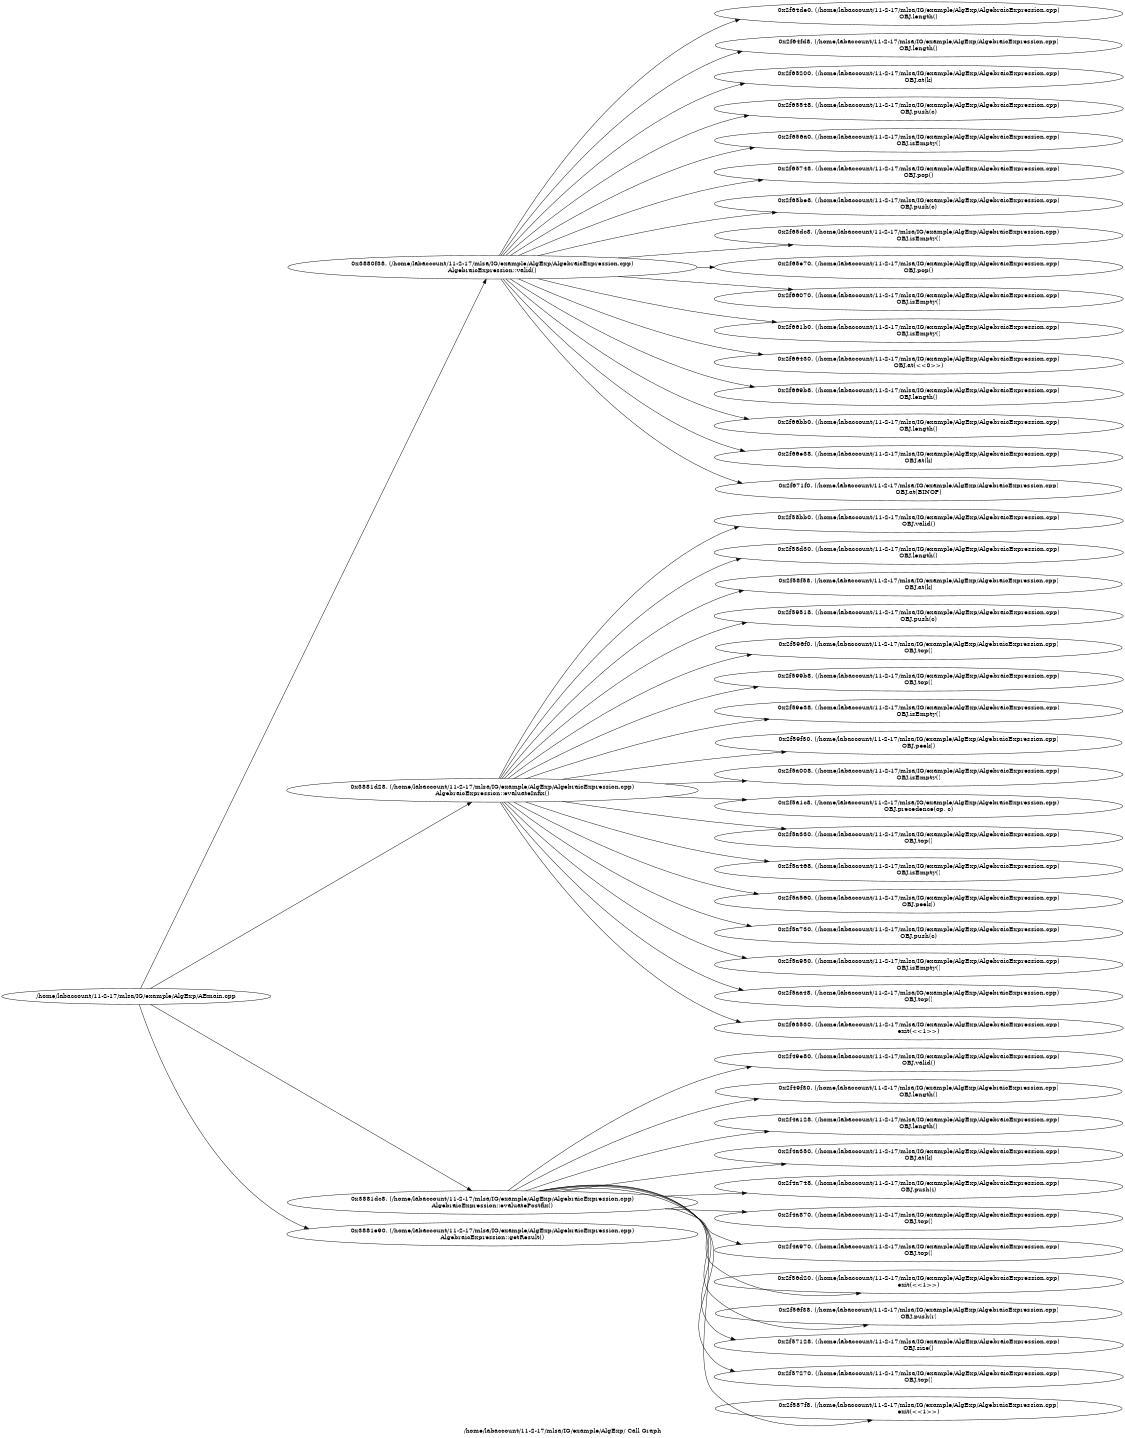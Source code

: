 digraph "/home/labaccount/11-2-17/mlsa/IG/example/AlgExp/ Call Graph" {
	graph [dpi=300
		rankdir=LR
		size="7.5, 10"
		label="/home/labaccount/11-2-17/mlsa/IG/example/AlgExp/ Call Graph"
	];

	Node0x851911190 [shape=oval, label="/home/labaccount/11-2-17/mlsa/IG/example/AlgExp/AEmain.cpp"];
	Node0x922307504 [shape=oval, label="0x3880f38. (/home/labaccount/11-2-17/mlsa/IG/example/AlgExp/AlgebraicExpression.cpp)\nAlgebraicExpression::valid()"];
	Node0x851911190 -> Node0x922307504;
	Node0x758464992 [shape=oval, label="0x3881d28. (/home/labaccount/11-2-17/mlsa/IG/example/AlgExp/AlgebraicExpression.cpp)\nAlgebraicExpression::evaluateInfix()"];
	Node0x851911190 -> Node0x758464992;
	Node0x630565211 [shape=oval, label="0x3881dc8. (/home/labaccount/11-2-17/mlsa/IG/example/AlgExp/AlgebraicExpression.cpp)\nAlgebraicExpression::evaluatePostfix()"];
	Node0x851911190 -> Node0x630565211;
	Node0x839030140 [shape=oval, label="0x3881e90. (/home/labaccount/11-2-17/mlsa/IG/example/AlgExp/AlgebraicExpression.cpp)\nAlgebraicExpression::getResult()"];
	Node0x851911190 -> Node0x839030140;
	Node0x154455642 [shape=oval, label="0x2f64de0. (/home/labaccount/11-2-17/mlsa/IG/example/AlgExp/AlgebraicExpression.cpp)\nOBJ.length()"];
	Node0x922307504 -> Node0x154455642;
	Node0x613540595 [shape=oval, label="0x2f64fd8. (/home/labaccount/11-2-17/mlsa/IG/example/AlgExp/AlgebraicExpression.cpp)\nOBJ.length()"];
	Node0x922307504 -> Node0x613540595;
	Node0x602924719 [shape=oval, label="0x2f65200. (/home/labaccount/11-2-17/mlsa/IG/example/AlgExp/AlgebraicExpression.cpp)\nOBJ.at(k)"];
	Node0x922307504 -> Node0x602924719;
	Node0x466376009 [shape=oval, label="0x2f65548. (/home/labaccount/11-2-17/mlsa/IG/example/AlgExp/AlgebraicExpression.cpp)\nOBJ.push(c)"];
	Node0x922307504 -> Node0x466376009;
	Node0x332104855 [shape=oval, label="0x2f656a0. (/home/labaccount/11-2-17/mlsa/IG/example/AlgExp/AlgebraicExpression.cpp)\nOBJ.isEmpty()"];
	Node0x922307504 -> Node0x332104855;
	Node0x112479383 [shape=oval, label="0x2f65748. (/home/labaccount/11-2-17/mlsa/IG/example/AlgExp/AlgebraicExpression.cpp)\nOBJ.pop()"];
	Node0x922307504 -> Node0x112479383;
	Node0x117399633 [shape=oval, label="0x2f65be8. (/home/labaccount/11-2-17/mlsa/IG/example/AlgExp/AlgebraicExpression.cpp)\nOBJ.push(c)"];
	Node0x922307504 -> Node0x117399633;
	Node0x656880592 [shape=oval, label="0x2f65dc8. (/home/labaccount/11-2-17/mlsa/IG/example/AlgExp/AlgebraicExpression.cpp)\nOBJ.isEmpty()"];
	Node0x922307504 -> Node0x656880592;
	Node0x468832693 [shape=oval, label="0x2f65e70. (/home/labaccount/11-2-17/mlsa/IG/example/AlgExp/AlgebraicExpression.cpp)\nOBJ.pop()"];
	Node0x922307504 -> Node0x468832693;
	Node0x486094739 [shape=oval, label="0x2f66070. (/home/labaccount/11-2-17/mlsa/IG/example/AlgExp/AlgebraicExpression.cpp)\nOBJ.isEmpty()"];
	Node0x922307504 -> Node0x486094739;
	Node0x881362073 [shape=oval, label="0x2f661b0. (/home/labaccount/11-2-17/mlsa/IG/example/AlgExp/AlgebraicExpression.cpp)\nOBJ.isEmpty()"];
	Node0x922307504 -> Node0x881362073;
	Node0x866187787 [shape=oval, label="0x2f66430. (/home/labaccount/11-2-17/mlsa/IG/example/AlgExp/AlgebraicExpression.cpp)\nOBJ.at(<<0>>)"];
	Node0x922307504 -> Node0x866187787;
	Node0x734261227 [shape=oval, label="0x2f669b8. (/home/labaccount/11-2-17/mlsa/IG/example/AlgExp/AlgebraicExpression.cpp)\nOBJ.length()"];
	Node0x922307504 -> Node0x734261227;
	Node0x319482435 [shape=oval, label="0x2f66bb0. (/home/labaccount/11-2-17/mlsa/IG/example/AlgExp/AlgebraicExpression.cpp)\nOBJ.length()"];
	Node0x922307504 -> Node0x319482435;
	Node0x288617013 [shape=oval, label="0x2f66e38. (/home/labaccount/11-2-17/mlsa/IG/example/AlgExp/AlgebraicExpression.cpp)\nOBJ.at(k)"];
	Node0x922307504 -> Node0x288617013;
	Node0x158675777 [shape=oval, label="0x2f671f0. (/home/labaccount/11-2-17/mlsa/IG/example/AlgExp/AlgebraicExpression.cpp)\nOBJ.at(BINOP)"];
	Node0x922307504 -> Node0x158675777;
	Node0x469639141 [shape=oval, label="0x2f58bb0. (/home/labaccount/11-2-17/mlsa/IG/example/AlgExp/AlgebraicExpression.cpp)\nOBJ.valid()"];
	Node0x758464992 -> Node0x469639141;
	Node0x333257095 [shape=oval, label="0x2f58d30. (/home/labaccount/11-2-17/mlsa/IG/example/AlgExp/AlgebraicExpression.cpp)\nOBJ.length()"];
	Node0x758464992 -> Node0x333257095;
	Node0x226144188 [shape=oval, label="0x2f58f58. (/home/labaccount/11-2-17/mlsa/IG/example/AlgExp/AlgebraicExpression.cpp)\nOBJ.at(k)"];
	Node0x758464992 -> Node0x226144188;
	Node0x322098588 [shape=oval, label="0x2f59518. (/home/labaccount/11-2-17/mlsa/IG/example/AlgExp/AlgebraicExpression.cpp)\nOBJ.push(c)"];
	Node0x758464992 -> Node0x322098588;
	Node0x176788308 [shape=oval, label="0x2f596f0. (/home/labaccount/11-2-17/mlsa/IG/example/AlgExp/AlgebraicExpression.cpp)\nOBJ.top()"];
	Node0x758464992 -> Node0x176788308;
	Node0x128698248 [shape=oval, label="0x2f599b8. (/home/labaccount/11-2-17/mlsa/IG/example/AlgExp/AlgebraicExpression.cpp)\nOBJ.top()"];
	Node0x758464992 -> Node0x128698248;
	Node0x977541017 [shape=oval, label="0x2f59e38. (/home/labaccount/11-2-17/mlsa/IG/example/AlgExp/AlgebraicExpression.cpp)\nOBJ.isEmpty()"];
	Node0x758464992 -> Node0x977541017;
	Node0x874041806 [shape=oval, label="0x2f59f30. (/home/labaccount/11-2-17/mlsa/IG/example/AlgExp/AlgebraicExpression.cpp)\nOBJ.peek()"];
	Node0x758464992 -> Node0x874041806;
	Node0x509269098 [shape=oval, label="0x2f5a008. (/home/labaccount/11-2-17/mlsa/IG/example/AlgExp/AlgebraicExpression.cpp)\nOBJ.isEmpty()"];
	Node0x758464992 -> Node0x509269098;
	Node0x790908710 [shape=oval, label="0x2f5a1c8. (/home/labaccount/11-2-17/mlsa/IG/example/AlgExp/AlgebraicExpression.cpp)\nOBJ.precedence(op, c)"];
	Node0x758464992 -> Node0x790908710;
	Node0x765762194 [shape=oval, label="0x2f5a330. (/home/labaccount/11-2-17/mlsa/IG/example/AlgExp/AlgebraicExpression.cpp)\nOBJ.top()"];
	Node0x758464992 -> Node0x765762194;
	Node0x531282354 [shape=oval, label="0x2f5a468. (/home/labaccount/11-2-17/mlsa/IG/example/AlgExp/AlgebraicExpression.cpp)\nOBJ.isEmpty()"];
	Node0x758464992 -> Node0x531282354;
	Node0x702180256 [shape=oval, label="0x2f5a560. (/home/labaccount/11-2-17/mlsa/IG/example/AlgExp/AlgebraicExpression.cpp)\nOBJ.peek()"];
	Node0x758464992 -> Node0x702180256;
	Node0x918440350 [shape=oval, label="0x2f5a730. (/home/labaccount/11-2-17/mlsa/IG/example/AlgExp/AlgebraicExpression.cpp)\nOBJ.push(c)"];
	Node0x758464992 -> Node0x918440350;
	Node0x662956097 [shape=oval, label="0x2f5a950. (/home/labaccount/11-2-17/mlsa/IG/example/AlgExp/AlgebraicExpression.cpp)\nOBJ.isEmpty()"];
	Node0x758464992 -> Node0x662956097;
	Node0x388551857 [shape=oval, label="0x2f5aa48. (/home/labaccount/11-2-17/mlsa/IG/example/AlgExp/AlgebraicExpression.cpp)\nOBJ.top()"];
	Node0x758464992 -> Node0x388551857;
	Node0x410538961 [shape=oval, label="0x2f63530. (/home/labaccount/11-2-17/mlsa/IG/example/AlgExp/AlgebraicExpression.cpp)\nexit(<<1>>)"];
	Node0x758464992 -> Node0x410538961;
	Node0x269400800 [shape=oval, label="0x2f49e80. (/home/labaccount/11-2-17/mlsa/IG/example/AlgExp/AlgebraicExpression.cpp)\nOBJ.valid()"];
	Node0x630565211 -> Node0x269400800;
	Node0x458968663 [shape=oval, label="0x2f49f30. (/home/labaccount/11-2-17/mlsa/IG/example/AlgExp/AlgebraicExpression.cpp)\nOBJ.length()"];
	Node0x630565211 -> Node0x458968663;
	Node0x825912409 [shape=oval, label="0x2f4a128. (/home/labaccount/11-2-17/mlsa/IG/example/AlgExp/AlgebraicExpression.cpp)\nOBJ.length()"];
	Node0x630565211 -> Node0x825912409;
	Node0x160404148 [shape=oval, label="0x2f4a350. (/home/labaccount/11-2-17/mlsa/IG/example/AlgExp/AlgebraicExpression.cpp)\nOBJ.at(k)"];
	Node0x630565211 -> Node0x160404148;
	Node0x102618902 [shape=oval, label="0x2f4a748. (/home/labaccount/11-2-17/mlsa/IG/example/AlgExp/AlgebraicExpression.cpp)\nOBJ.push(i)"];
	Node0x630565211 -> Node0x102618902;
	Node0x438387905 [shape=oval, label="0x2f4a870. (/home/labaccount/11-2-17/mlsa/IG/example/AlgExp/AlgebraicExpression.cpp)\nOBJ.top()"];
	Node0x630565211 -> Node0x438387905;
	Node0x918363358 [shape=oval, label="0x2f4a970. (/home/labaccount/11-2-17/mlsa/IG/example/AlgExp/AlgebraicExpression.cpp)\nOBJ.top()"];
	Node0x630565211 -> Node0x918363358;
	Node0x244431737 [shape=oval, label="0x2f56d20. (/home/labaccount/11-2-17/mlsa/IG/example/AlgExp/AlgebraicExpression.cpp)\nexit(<<1>>)"];
	Node0x630565211 -> Node0x244431737;
	Node0x646897607 [shape=oval, label="0x2f56f38. (/home/labaccount/11-2-17/mlsa/IG/example/AlgExp/AlgebraicExpression.cpp)\nOBJ.push(r)"];
	Node0x630565211 -> Node0x646897607;
	Node0x981814878 [shape=oval, label="0x2f57128. (/home/labaccount/11-2-17/mlsa/IG/example/AlgExp/AlgebraicExpression.cpp)\nOBJ.size()"];
	Node0x630565211 -> Node0x981814878;
	Node0x258111947 [shape=oval, label="0x2f57270. (/home/labaccount/11-2-17/mlsa/IG/example/AlgExp/AlgebraicExpression.cpp)\nOBJ.top()"];
	Node0x630565211 -> Node0x258111947;
	Node0x437495015 [shape=oval, label="0x2f587f8. (/home/labaccount/11-2-17/mlsa/IG/example/AlgExp/AlgebraicExpression.cpp)\nexit(<<1>>)"];
	Node0x630565211 -> Node0x437495015;
}